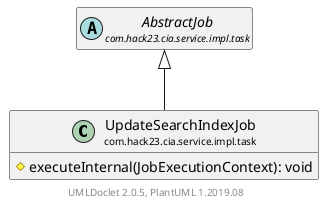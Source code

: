 @startuml
    set namespaceSeparator none
    hide empty fields
    hide empty methods

    class "<size:14>UpdateSearchIndexJob\n<size:10>com.hack23.cia.service.impl.task" as com.hack23.cia.service.impl.task.UpdateSearchIndexJob [[UpdateSearchIndexJob.html]] {
        #executeInternal(JobExecutionContext): void
    }

    abstract class "<size:14>AbstractJob\n<size:10>com.hack23.cia.service.impl.task" as com.hack23.cia.service.impl.task.AbstractJob [[AbstractJob.html]]

    com.hack23.cia.service.impl.task.AbstractJob <|-- com.hack23.cia.service.impl.task.UpdateSearchIndexJob

    center footer UMLDoclet 2.0.5, PlantUML 1.2019.08
@enduml
